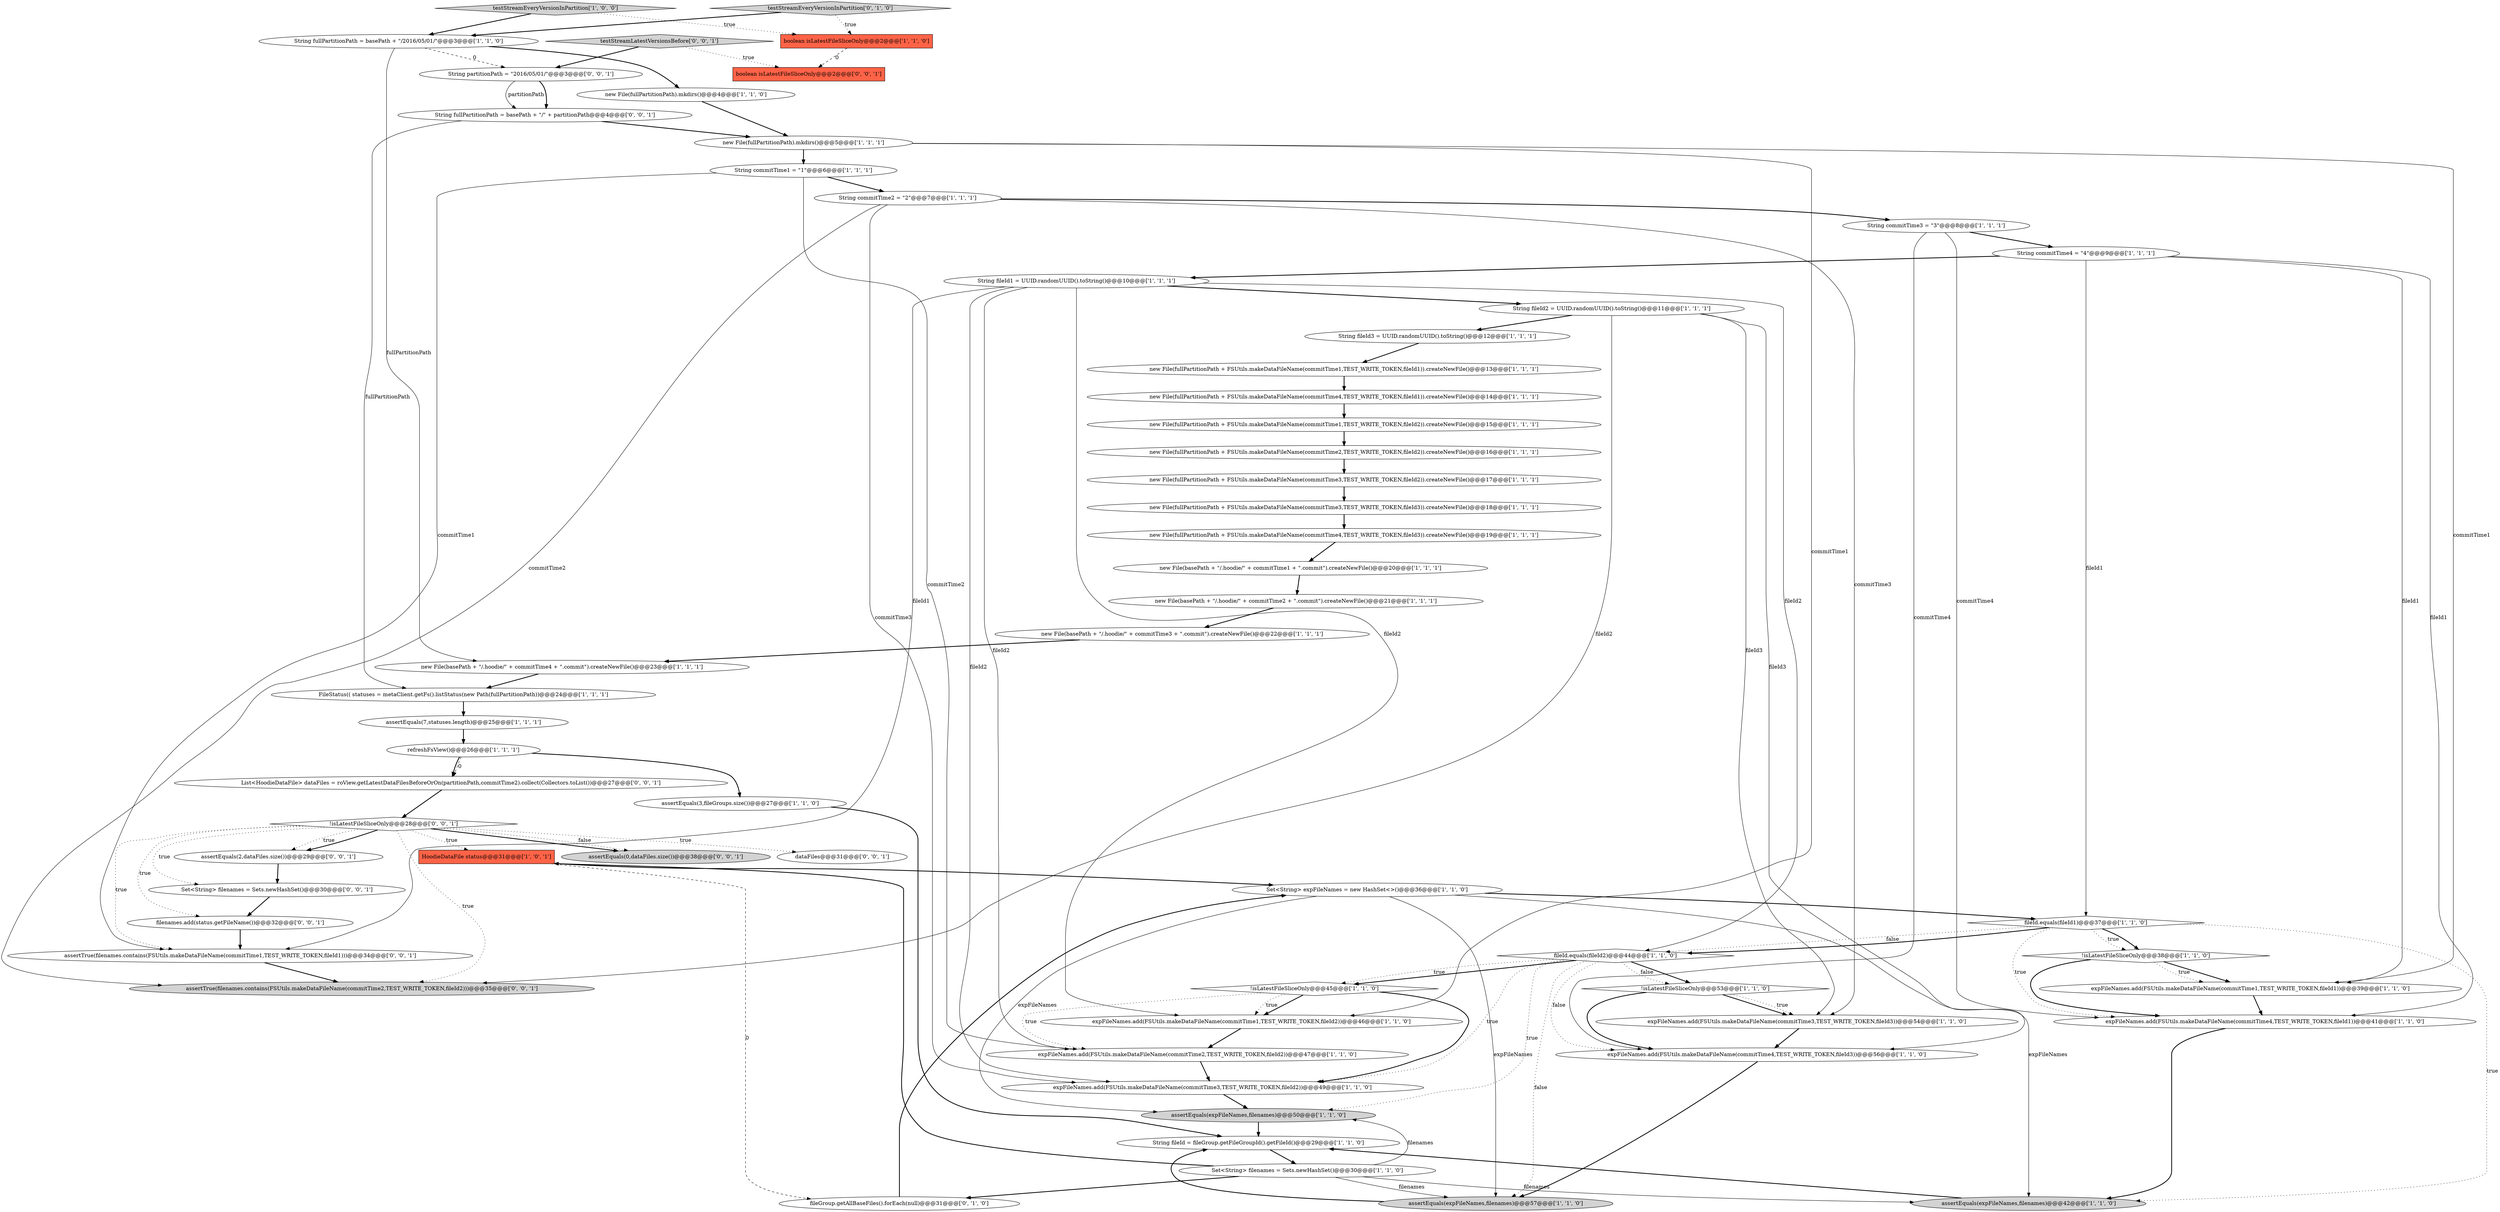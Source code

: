 digraph {
53 [style = filled, label = "boolean isLatestFileSliceOnly@@@2@@@['0', '0', '1']", fillcolor = tomato, shape = box image = "AAA0AAABBB3BBB"];
7 [style = filled, label = "assertEquals(7,statuses.length)@@@25@@@['1', '1', '1']", fillcolor = white, shape = ellipse image = "AAA0AAABBB1BBB"];
16 [style = filled, label = "expFileNames.add(FSUtils.makeDataFileName(commitTime1,TEST_WRITE_TOKEN,fileId1))@@@39@@@['1', '1', '0']", fillcolor = white, shape = ellipse image = "AAA0AAABBB1BBB"];
57 [style = filled, label = "testStreamLatestVersionsBefore['0', '0', '1']", fillcolor = lightgray, shape = diamond image = "AAA0AAABBB3BBB"];
43 [style = filled, label = "FileStatus(( statuses = metaClient.getFs().listStatus(new Path(fullPartitionPath))@@@24@@@['1', '1', '1']", fillcolor = white, shape = ellipse image = "AAA0AAABBB1BBB"];
0 [style = filled, label = "String commitTime3 = \"3\"@@@8@@@['1', '1', '1']", fillcolor = white, shape = ellipse image = "AAA0AAABBB1BBB"];
1 [style = filled, label = "assertEquals(expFileNames,filenames)@@@50@@@['1', '1', '0']", fillcolor = lightgray, shape = ellipse image = "AAA0AAABBB1BBB"];
22 [style = filled, label = "expFileNames.add(FSUtils.makeDataFileName(commitTime4,TEST_WRITE_TOKEN,fileId3))@@@56@@@['1', '1', '0']", fillcolor = white, shape = ellipse image = "AAA0AAABBB1BBB"];
12 [style = filled, label = "!isLatestFileSliceOnly@@@38@@@['1', '1', '0']", fillcolor = white, shape = diamond image = "AAA0AAABBB1BBB"];
28 [style = filled, label = "new File(fullPartitionPath + FSUtils.makeDataFileName(commitTime1,TEST_WRITE_TOKEN,fileId2)).createNewFile()@@@15@@@['1', '1', '1']", fillcolor = white, shape = ellipse image = "AAA0AAABBB1BBB"];
11 [style = filled, label = "new File(fullPartitionPath).mkdirs()@@@4@@@['1', '1', '0']", fillcolor = white, shape = ellipse image = "AAA0AAABBB1BBB"];
9 [style = filled, label = "boolean isLatestFileSliceOnly@@@2@@@['1', '1', '0']", fillcolor = tomato, shape = box image = "AAA0AAABBB1BBB"];
29 [style = filled, label = "new File(basePath + \"/.hoodie/\" + commitTime4 + \".commit\").createNewFile()@@@23@@@['1', '1', '1']", fillcolor = white, shape = ellipse image = "AAA0AAABBB1BBB"];
6 [style = filled, label = "testStreamEveryVersionInPartition['1', '0', '0']", fillcolor = lightgray, shape = diamond image = "AAA0AAABBB1BBB"];
36 [style = filled, label = "new File(fullPartitionPath + FSUtils.makeDataFileName(commitTime3,TEST_WRITE_TOKEN,fileId2)).createNewFile()@@@17@@@['1', '1', '1']", fillcolor = white, shape = ellipse image = "AAA0AAABBB1BBB"];
51 [style = filled, label = "Set<String> filenames = Sets.newHashSet()@@@30@@@['0', '0', '1']", fillcolor = white, shape = ellipse image = "AAA0AAABBB3BBB"];
52 [style = filled, label = "assertEquals(0,dataFiles.size())@@@38@@@['0', '0', '1']", fillcolor = lightgray, shape = ellipse image = "AAA0AAABBB3BBB"];
48 [style = filled, label = "List<HoodieDataFile> dataFiles = roView.getLatestDataFilesBeforeOrOn(partitionPath,commitTime2).collect(Collectors.toList())@@@27@@@['0', '0', '1']", fillcolor = white, shape = ellipse image = "AAA0AAABBB3BBB"];
41 [style = filled, label = "new File(fullPartitionPath + FSUtils.makeDataFileName(commitTime2,TEST_WRITE_TOKEN,fileId2)).createNewFile()@@@16@@@['1', '1', '1']", fillcolor = white, shape = ellipse image = "AAA0AAABBB1BBB"];
21 [style = filled, label = "new File(fullPartitionPath + FSUtils.makeDataFileName(commitTime3,TEST_WRITE_TOKEN,fileId3)).createNewFile()@@@18@@@['1', '1', '1']", fillcolor = white, shape = ellipse image = "AAA0AAABBB1BBB"];
10 [style = filled, label = "fileId.equals(fileId1)@@@37@@@['1', '1', '0']", fillcolor = white, shape = diamond image = "AAA0AAABBB1BBB"];
14 [style = filled, label = "fileId.equals(fileId2)@@@44@@@['1', '1', '0']", fillcolor = white, shape = diamond image = "AAA0AAABBB1BBB"];
44 [style = filled, label = "String fileId = fileGroup.getFileGroupId().getFileId()@@@29@@@['1', '1', '0']", fillcolor = white, shape = ellipse image = "AAA0AAABBB1BBB"];
2 [style = filled, label = "String fullPartitionPath = basePath + \"/2016/05/01/\"@@@3@@@['1', '1', '0']", fillcolor = white, shape = ellipse image = "AAA0AAABBB1BBB"];
25 [style = filled, label = "String fileId1 = UUID.randomUUID().toString()@@@10@@@['1', '1', '1']", fillcolor = white, shape = ellipse image = "AAA0AAABBB1BBB"];
23 [style = filled, label = "refreshFsView()@@@26@@@['1', '1', '1']", fillcolor = white, shape = ellipse image = "AAA0AAABBB1BBB"];
55 [style = filled, label = "filenames.add(status.getFileName())@@@32@@@['0', '0', '1']", fillcolor = white, shape = ellipse image = "AAA0AAABBB3BBB"];
39 [style = filled, label = "assertEquals(expFileNames,filenames)@@@42@@@['1', '1', '0']", fillcolor = lightgray, shape = ellipse image = "AAA0AAABBB1BBB"];
46 [style = filled, label = "testStreamEveryVersionInPartition['0', '1', '0']", fillcolor = lightgray, shape = diamond image = "AAA0AAABBB2BBB"];
26 [style = filled, label = "new File(basePath + \"/.hoodie/\" + commitTime1 + \".commit\").createNewFile()@@@20@@@['1', '1', '1']", fillcolor = white, shape = ellipse image = "AAA0AAABBB1BBB"];
37 [style = filled, label = "HoodieDataFile status@@@31@@@['1', '0', '1']", fillcolor = tomato, shape = box image = "AAA0AAABBB1BBB"];
58 [style = filled, label = "String partitionPath = \"2016/05/01/\"@@@3@@@['0', '0', '1']", fillcolor = white, shape = ellipse image = "AAA0AAABBB3BBB"];
15 [style = filled, label = "new File(fullPartitionPath + FSUtils.makeDataFileName(commitTime4,TEST_WRITE_TOKEN,fileId3)).createNewFile()@@@19@@@['1', '1', '1']", fillcolor = white, shape = ellipse image = "AAA0AAABBB1BBB"];
13 [style = filled, label = "new File(fullPartitionPath).mkdirs()@@@5@@@['1', '1', '1']", fillcolor = white, shape = ellipse image = "AAA0AAABBB1BBB"];
31 [style = filled, label = "String commitTime1 = \"1\"@@@6@@@['1', '1', '1']", fillcolor = white, shape = ellipse image = "AAA0AAABBB1BBB"];
50 [style = filled, label = "assertEquals(2,dataFiles.size())@@@29@@@['0', '0', '1']", fillcolor = white, shape = ellipse image = "AAA0AAABBB3BBB"];
19 [style = filled, label = "!isLatestFileSliceOnly@@@53@@@['1', '1', '0']", fillcolor = white, shape = diamond image = "AAA0AAABBB1BBB"];
32 [style = filled, label = "String fileId3 = UUID.randomUUID().toString()@@@12@@@['1', '1', '1']", fillcolor = white, shape = ellipse image = "AAA0AAABBB1BBB"];
42 [style = filled, label = "assertEquals(expFileNames,filenames)@@@57@@@['1', '1', '0']", fillcolor = lightgray, shape = ellipse image = "AAA0AAABBB1BBB"];
33 [style = filled, label = "expFileNames.add(FSUtils.makeDataFileName(commitTime3,TEST_WRITE_TOKEN,fileId2))@@@49@@@['1', '1', '0']", fillcolor = white, shape = ellipse image = "AAA0AAABBB1BBB"];
56 [style = filled, label = "assertTrue(filenames.contains(FSUtils.makeDataFileName(commitTime1,TEST_WRITE_TOKEN,fileId1)))@@@34@@@['0', '0', '1']", fillcolor = white, shape = ellipse image = "AAA0AAABBB3BBB"];
60 [style = filled, label = "!isLatestFileSliceOnly@@@28@@@['0', '0', '1']", fillcolor = white, shape = diamond image = "AAA0AAABBB3BBB"];
45 [style = filled, label = "expFileNames.add(FSUtils.makeDataFileName(commitTime3,TEST_WRITE_TOKEN,fileId3))@@@54@@@['1', '1', '0']", fillcolor = white, shape = ellipse image = "AAA0AAABBB1BBB"];
35 [style = filled, label = "Set<String> expFileNames = new HashSet<>()@@@36@@@['1', '1', '0']", fillcolor = white, shape = ellipse image = "AAA0AAABBB1BBB"];
18 [style = filled, label = "new File(basePath + \"/.hoodie/\" + commitTime2 + \".commit\").createNewFile()@@@21@@@['1', '1', '1']", fillcolor = white, shape = ellipse image = "AAA0AAABBB1BBB"];
49 [style = filled, label = "dataFiles@@@31@@@['0', '0', '1']", fillcolor = white, shape = ellipse image = "AAA0AAABBB3BBB"];
24 [style = filled, label = "new File(basePath + \"/.hoodie/\" + commitTime3 + \".commit\").createNewFile()@@@22@@@['1', '1', '1']", fillcolor = white, shape = ellipse image = "AAA0AAABBB1BBB"];
3 [style = filled, label = "String commitTime2 = \"2\"@@@7@@@['1', '1', '1']", fillcolor = white, shape = ellipse image = "AAA0AAABBB1BBB"];
47 [style = filled, label = "fileGroup.getAllBaseFiles().forEach(null)@@@31@@@['0', '1', '0']", fillcolor = white, shape = ellipse image = "AAA1AAABBB2BBB"];
27 [style = filled, label = "new File(fullPartitionPath + FSUtils.makeDataFileName(commitTime1,TEST_WRITE_TOKEN,fileId1)).createNewFile()@@@13@@@['1', '1', '1']", fillcolor = white, shape = ellipse image = "AAA0AAABBB1BBB"];
54 [style = filled, label = "String fullPartitionPath = basePath + \"/\" + partitionPath@@@4@@@['0', '0', '1']", fillcolor = white, shape = ellipse image = "AAA0AAABBB3BBB"];
8 [style = filled, label = "!isLatestFileSliceOnly@@@45@@@['1', '1', '0']", fillcolor = white, shape = diamond image = "AAA0AAABBB1BBB"];
17 [style = filled, label = "String fileId2 = UUID.randomUUID().toString()@@@11@@@['1', '1', '1']", fillcolor = white, shape = ellipse image = "AAA0AAABBB1BBB"];
20 [style = filled, label = "new File(fullPartitionPath + FSUtils.makeDataFileName(commitTime4,TEST_WRITE_TOKEN,fileId1)).createNewFile()@@@14@@@['1', '1', '1']", fillcolor = white, shape = ellipse image = "AAA0AAABBB1BBB"];
38 [style = filled, label = "expFileNames.add(FSUtils.makeDataFileName(commitTime4,TEST_WRITE_TOKEN,fileId1))@@@41@@@['1', '1', '0']", fillcolor = white, shape = ellipse image = "AAA0AAABBB1BBB"];
34 [style = filled, label = "Set<String> filenames = Sets.newHashSet()@@@30@@@['1', '1', '0']", fillcolor = white, shape = ellipse image = "AAA0AAABBB1BBB"];
4 [style = filled, label = "expFileNames.add(FSUtils.makeDataFileName(commitTime1,TEST_WRITE_TOKEN,fileId2))@@@46@@@['1', '1', '0']", fillcolor = white, shape = ellipse image = "AAA0AAABBB1BBB"];
40 [style = filled, label = "String commitTime4 = \"4\"@@@9@@@['1', '1', '1']", fillcolor = white, shape = ellipse image = "AAA0AAABBB1BBB"];
59 [style = filled, label = "assertTrue(filenames.contains(FSUtils.makeDataFileName(commitTime2,TEST_WRITE_TOKEN,fileId2)))@@@35@@@['0', '0', '1']", fillcolor = lightgray, shape = ellipse image = "AAA0AAABBB3BBB"];
30 [style = filled, label = "expFileNames.add(FSUtils.makeDataFileName(commitTime2,TEST_WRITE_TOKEN,fileId2))@@@47@@@['1', '1', '0']", fillcolor = white, shape = ellipse image = "AAA0AAABBB1BBB"];
5 [style = filled, label = "assertEquals(3,fileGroups.size())@@@27@@@['1', '1', '0']", fillcolor = white, shape = ellipse image = "AAA0AAABBB1BBB"];
7->23 [style = bold, label=""];
22->42 [style = bold, label=""];
25->56 [style = solid, label="fileId1"];
10->12 [style = dotted, label="true"];
37->35 [style = bold, label=""];
25->33 [style = solid, label="fileId2"];
19->22 [style = bold, label=""];
58->54 [style = solid, label="partitionPath"];
14->19 [style = bold, label=""];
50->51 [style = bold, label=""];
41->36 [style = bold, label=""];
25->17 [style = bold, label=""];
16->38 [style = bold, label=""];
6->2 [style = bold, label=""];
12->16 [style = bold, label=""];
36->21 [style = bold, label=""];
28->41 [style = bold, label=""];
44->34 [style = bold, label=""];
15->26 [style = bold, label=""];
14->8 [style = bold, label=""];
34->39 [style = solid, label="filenames"];
60->52 [style = bold, label=""];
60->51 [style = dotted, label="true"];
24->29 [style = bold, label=""];
43->7 [style = bold, label=""];
9->53 [style = dashed, label="0"];
46->2 [style = bold, label=""];
42->44 [style = bold, label=""];
40->25 [style = bold, label=""];
31->3 [style = bold, label=""];
57->53 [style = dotted, label="true"];
31->30 [style = solid, label="commitTime2"];
38->39 [style = bold, label=""];
26->18 [style = bold, label=""];
55->56 [style = bold, label=""];
48->60 [style = bold, label=""];
13->4 [style = solid, label="commitTime1"];
12->16 [style = dotted, label="true"];
60->59 [style = dotted, label="true"];
13->31 [style = bold, label=""];
3->59 [style = solid, label="commitTime2"];
17->22 [style = solid, label="fileId3"];
27->20 [style = bold, label=""];
54->13 [style = bold, label=""];
40->16 [style = solid, label="fileId1"];
17->32 [style = bold, label=""];
25->30 [style = solid, label="fileId2"];
60->52 [style = dotted, label="false"];
1->44 [style = bold, label=""];
46->9 [style = dotted, label="true"];
60->56 [style = dotted, label="true"];
23->5 [style = bold, label=""];
11->13 [style = bold, label=""];
37->47 [style = dashed, label="0"];
0->22 [style = solid, label="commitTime4"];
10->14 [style = dotted, label="false"];
31->56 [style = solid, label="commitTime1"];
10->14 [style = bold, label=""];
39->44 [style = bold, label=""];
0->38 [style = solid, label="commitTime4"];
3->45 [style = solid, label="commitTime3"];
10->39 [style = dotted, label="true"];
17->45 [style = solid, label="fileId3"];
60->50 [style = dotted, label="true"];
21->15 [style = bold, label=""];
2->58 [style = dashed, label="0"];
14->33 [style = dotted, label="true"];
14->1 [style = dotted, label="true"];
19->45 [style = bold, label=""];
32->27 [style = bold, label=""];
5->44 [style = bold, label=""];
40->10 [style = solid, label="fileId1"];
35->10 [style = bold, label=""];
25->14 [style = solid, label="fileId2"];
47->35 [style = bold, label=""];
25->4 [style = solid, label="fileId2"];
35->39 [style = solid, label="expFileNames"];
30->33 [style = bold, label=""];
34->1 [style = solid, label="filenames"];
40->38 [style = solid, label="fileId1"];
60->55 [style = dotted, label="true"];
13->16 [style = solid, label="commitTime1"];
58->54 [style = bold, label=""];
45->22 [style = bold, label=""];
51->55 [style = bold, label=""];
6->9 [style = dotted, label="true"];
19->45 [style = dotted, label="true"];
54->43 [style = solid, label="fullPartitionPath"];
60->37 [style = dotted, label="true"];
23->48 [style = dashed, label="0"];
57->58 [style = bold, label=""];
14->42 [style = dotted, label="false"];
34->47 [style = bold, label=""];
8->4 [style = bold, label=""];
8->30 [style = dotted, label="true"];
34->42 [style = solid, label="filenames"];
2->11 [style = bold, label=""];
18->24 [style = bold, label=""];
3->33 [style = solid, label="commitTime3"];
35->1 [style = solid, label="expFileNames"];
14->8 [style = dotted, label="true"];
60->49 [style = dotted, label="true"];
14->22 [style = dotted, label="false"];
12->38 [style = bold, label=""];
10->12 [style = bold, label=""];
17->59 [style = solid, label="fileId2"];
2->29 [style = solid, label="fullPartitionPath"];
60->50 [style = bold, label=""];
29->43 [style = bold, label=""];
14->19 [style = dotted, label="false"];
3->0 [style = bold, label=""];
56->59 [style = bold, label=""];
35->42 [style = solid, label="expFileNames"];
10->38 [style = dotted, label="true"];
20->28 [style = bold, label=""];
23->48 [style = bold, label=""];
0->40 [style = bold, label=""];
8->33 [style = bold, label=""];
4->30 [style = bold, label=""];
8->4 [style = dotted, label="true"];
34->37 [style = bold, label=""];
33->1 [style = bold, label=""];
}
